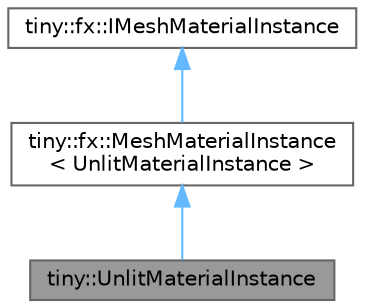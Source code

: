 digraph "tiny::UnlitMaterialInstance"
{
 // LATEX_PDF_SIZE
  bgcolor="transparent";
  edge [fontname=Helvetica,fontsize=10,labelfontname=Helvetica,labelfontsize=10];
  node [fontname=Helvetica,fontsize=10,shape=box,height=0.2,width=0.4];
  Node1 [id="Node000001",label="tiny::UnlitMaterialInstance",height=0.2,width=0.4,color="gray40", fillcolor="grey60", style="filled", fontcolor="black",tooltip=" "];
  Node2 -> Node1 [id="edge1_Node000001_Node000002",dir="back",color="steelblue1",style="solid",tooltip=" "];
  Node2 [id="Node000002",label="tiny::fx::MeshMaterialInstance\l\< UnlitMaterialInstance \>",height=0.2,width=0.4,color="gray40", fillcolor="white", style="filled",URL="$structtiny_1_1fx_1_1_mesh_material_instance.html",tooltip=" "];
  Node3 -> Node2 [id="edge2_Node000002_Node000003",dir="back",color="steelblue1",style="solid",tooltip=" "];
  Node3 [id="Node000003",label="tiny::fx::IMeshMaterialInstance",height=0.2,width=0.4,color="gray40", fillcolor="white", style="filled",URL="$structtiny_1_1fx_1_1_i_mesh_material_instance.html",tooltip=" "];
}
